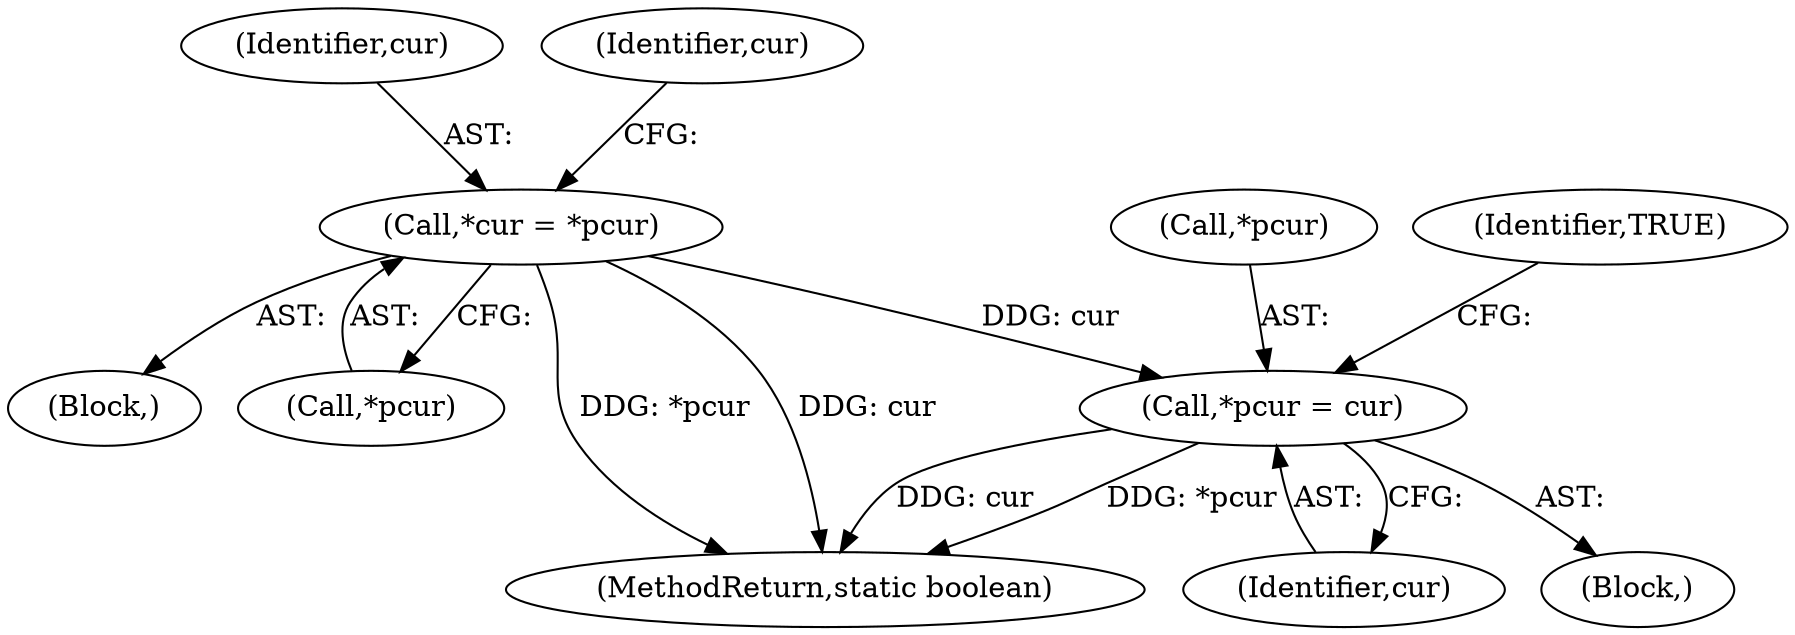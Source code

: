 digraph "0_virglrenderer_e534b51ca3c3cd25f3990589932a9ed711c59b27@pointer" {
"1004032" [label="(Call,*pcur = cur)"];
"1004016" [label="(Call,*cur = *pcur)"];
"1004032" [label="(Call,*pcur = cur)"];
"1004033" [label="(Call,*pcur)"];
"1004155" [label="(MethodReturn,static boolean)"];
"1004014" [label="(Block,)"];
"1004018" [label="(Call,*pcur)"];
"1004027" [label="(Block,)"];
"1004017" [label="(Identifier,cur)"];
"1004035" [label="(Identifier,cur)"];
"1004023" [label="(Identifier,cur)"];
"1004037" [label="(Identifier,TRUE)"];
"1004016" [label="(Call,*cur = *pcur)"];
"1004032" -> "1004027"  [label="AST: "];
"1004032" -> "1004035"  [label="CFG: "];
"1004033" -> "1004032"  [label="AST: "];
"1004035" -> "1004032"  [label="AST: "];
"1004037" -> "1004032"  [label="CFG: "];
"1004032" -> "1004155"  [label="DDG: cur"];
"1004032" -> "1004155"  [label="DDG: *pcur"];
"1004016" -> "1004032"  [label="DDG: cur"];
"1004016" -> "1004014"  [label="AST: "];
"1004016" -> "1004018"  [label="CFG: "];
"1004017" -> "1004016"  [label="AST: "];
"1004018" -> "1004016"  [label="AST: "];
"1004023" -> "1004016"  [label="CFG: "];
"1004016" -> "1004155"  [label="DDG: cur"];
"1004016" -> "1004155"  [label="DDG: *pcur"];
}
